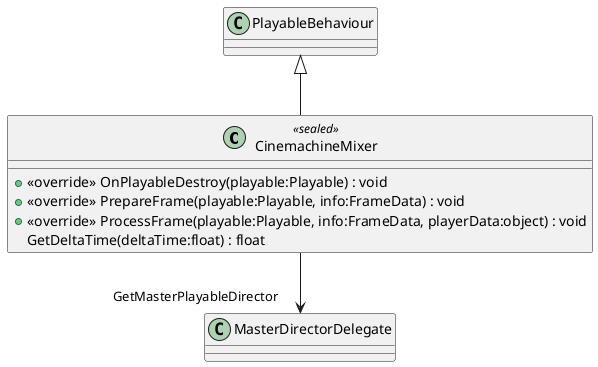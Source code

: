 @startuml
class CinemachineMixer <<sealed>> {
    + <<override>> OnPlayableDestroy(playable:Playable) : void
    + <<override>> PrepareFrame(playable:Playable, info:FrameData) : void
    + <<override>> ProcessFrame(playable:Playable, info:FrameData, playerData:object) : void
    GetDeltaTime(deltaTime:float) : float
}
PlayableBehaviour <|-- CinemachineMixer
CinemachineMixer --> "GetMasterPlayableDirector" MasterDirectorDelegate
@enduml
